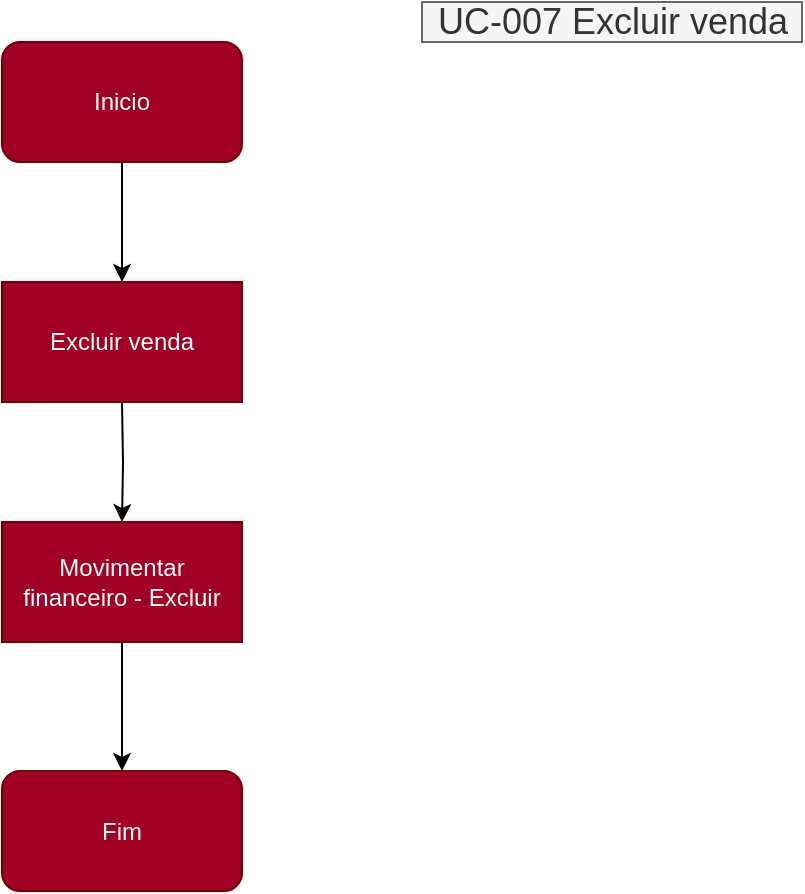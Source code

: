 <mxfile version="26.2.2">
  <diagram id="Lb4HRA_LbFH50GSRpndC" name="Página-1">
    <mxGraphModel dx="874" dy="537" grid="1" gridSize="10" guides="1" tooltips="1" connect="1" arrows="1" fold="1" page="1" pageScale="1" pageWidth="827" pageHeight="1169" math="0" shadow="0">
      <root>
        <mxCell id="0" />
        <mxCell id="1" parent="0" />
        <mxCell id="hif6xNTrNvLizvP5ZIw0-11" style="edgeStyle=orthogonalEdgeStyle;rounded=0;orthogonalLoop=1;jettySize=auto;html=1;entryX=0.5;entryY=0;entryDx=0;entryDy=0;" parent="1" source="gps8GryWC4qN5R_oKgp6-1" target="gps8GryWC4qN5R_oKgp6-2" edge="1">
          <mxGeometry relative="1" as="geometry" />
        </mxCell>
        <mxCell id="gps8GryWC4qN5R_oKgp6-1" value="Inicio" style="rounded=1;whiteSpace=wrap;html=1;fillColor=#a20025;fontColor=#ffffff;strokeColor=#6F0000;" parent="1" vertex="1">
          <mxGeometry x="385" y="40" width="120" height="60" as="geometry" />
        </mxCell>
        <mxCell id="gps8GryWC4qN5R_oKgp6-2" value="Excluir venda" style="rounded=0;whiteSpace=wrap;html=1;fillColor=#a20025;fontColor=#ffffff;strokeColor=#6F0000;" parent="1" vertex="1">
          <mxGeometry x="385" y="160" width="120" height="60" as="geometry" />
        </mxCell>
        <mxCell id="hif6xNTrNvLizvP5ZIw0-13" style="edgeStyle=orthogonalEdgeStyle;rounded=0;orthogonalLoop=1;jettySize=auto;html=1;entryX=0.5;entryY=0;entryDx=0;entryDy=0;" parent="1" target="gps8GryWC4qN5R_oKgp6-115" edge="1">
          <mxGeometry relative="1" as="geometry">
            <mxPoint x="445" y="220" as="sourcePoint" />
          </mxGeometry>
        </mxCell>
        <mxCell id="hif6xNTrNvLizvP5ZIw0-14" style="edgeStyle=orthogonalEdgeStyle;rounded=0;orthogonalLoop=1;jettySize=auto;html=1;entryX=0.5;entryY=0;entryDx=0;entryDy=0;" parent="1" source="gps8GryWC4qN5R_oKgp6-115" target="QyLqrajHiVCN0jX9JTwc-1" edge="1">
          <mxGeometry relative="1" as="geometry" />
        </mxCell>
        <mxCell id="gps8GryWC4qN5R_oKgp6-115" value="Movimentar financeiro - Excluir" style="rounded=0;whiteSpace=wrap;html=1;fillColor=#a20025;fontColor=#ffffff;strokeColor=#6F0000;" parent="1" vertex="1">
          <mxGeometry x="385" y="280" width="120" height="60" as="geometry" />
        </mxCell>
        <mxCell id="gps8GryWC4qN5R_oKgp6-125" value="&lt;font style=&quot;font-size: 18px&quot;&gt;UC-007 Excluir venda&lt;/font&gt;" style="text;html=1;align=center;verticalAlign=middle;resizable=0;points=[];autosize=1;strokeColor=#666666;fillColor=#f5f5f5;fontColor=#333333;" parent="1" vertex="1">
          <mxGeometry x="595" y="20" width="190" height="20" as="geometry" />
        </mxCell>
        <mxCell id="QyLqrajHiVCN0jX9JTwc-1" value="Fim" style="rounded=1;whiteSpace=wrap;html=1;fillColor=#a20025;fontColor=#ffffff;strokeColor=#6F0000;" parent="1" vertex="1">
          <mxGeometry x="385" y="404.5" width="120" height="60" as="geometry" />
        </mxCell>
      </root>
    </mxGraphModel>
  </diagram>
</mxfile>
